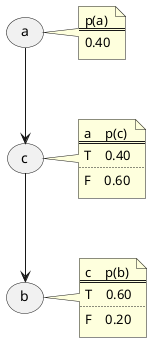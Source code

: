 @startuml
(a) --> (c)
(c) --> (b)

note right of (a)
    p(a)
    ==
    0.40
end note
note right of (c)
    a    p(c)
    ==
    T    0.40
    ..
    F    0.60
end note
note right of (b)
    c    p(b)
    ==
    T    0.60
    ..
    F    0.20
end note

@enduml
